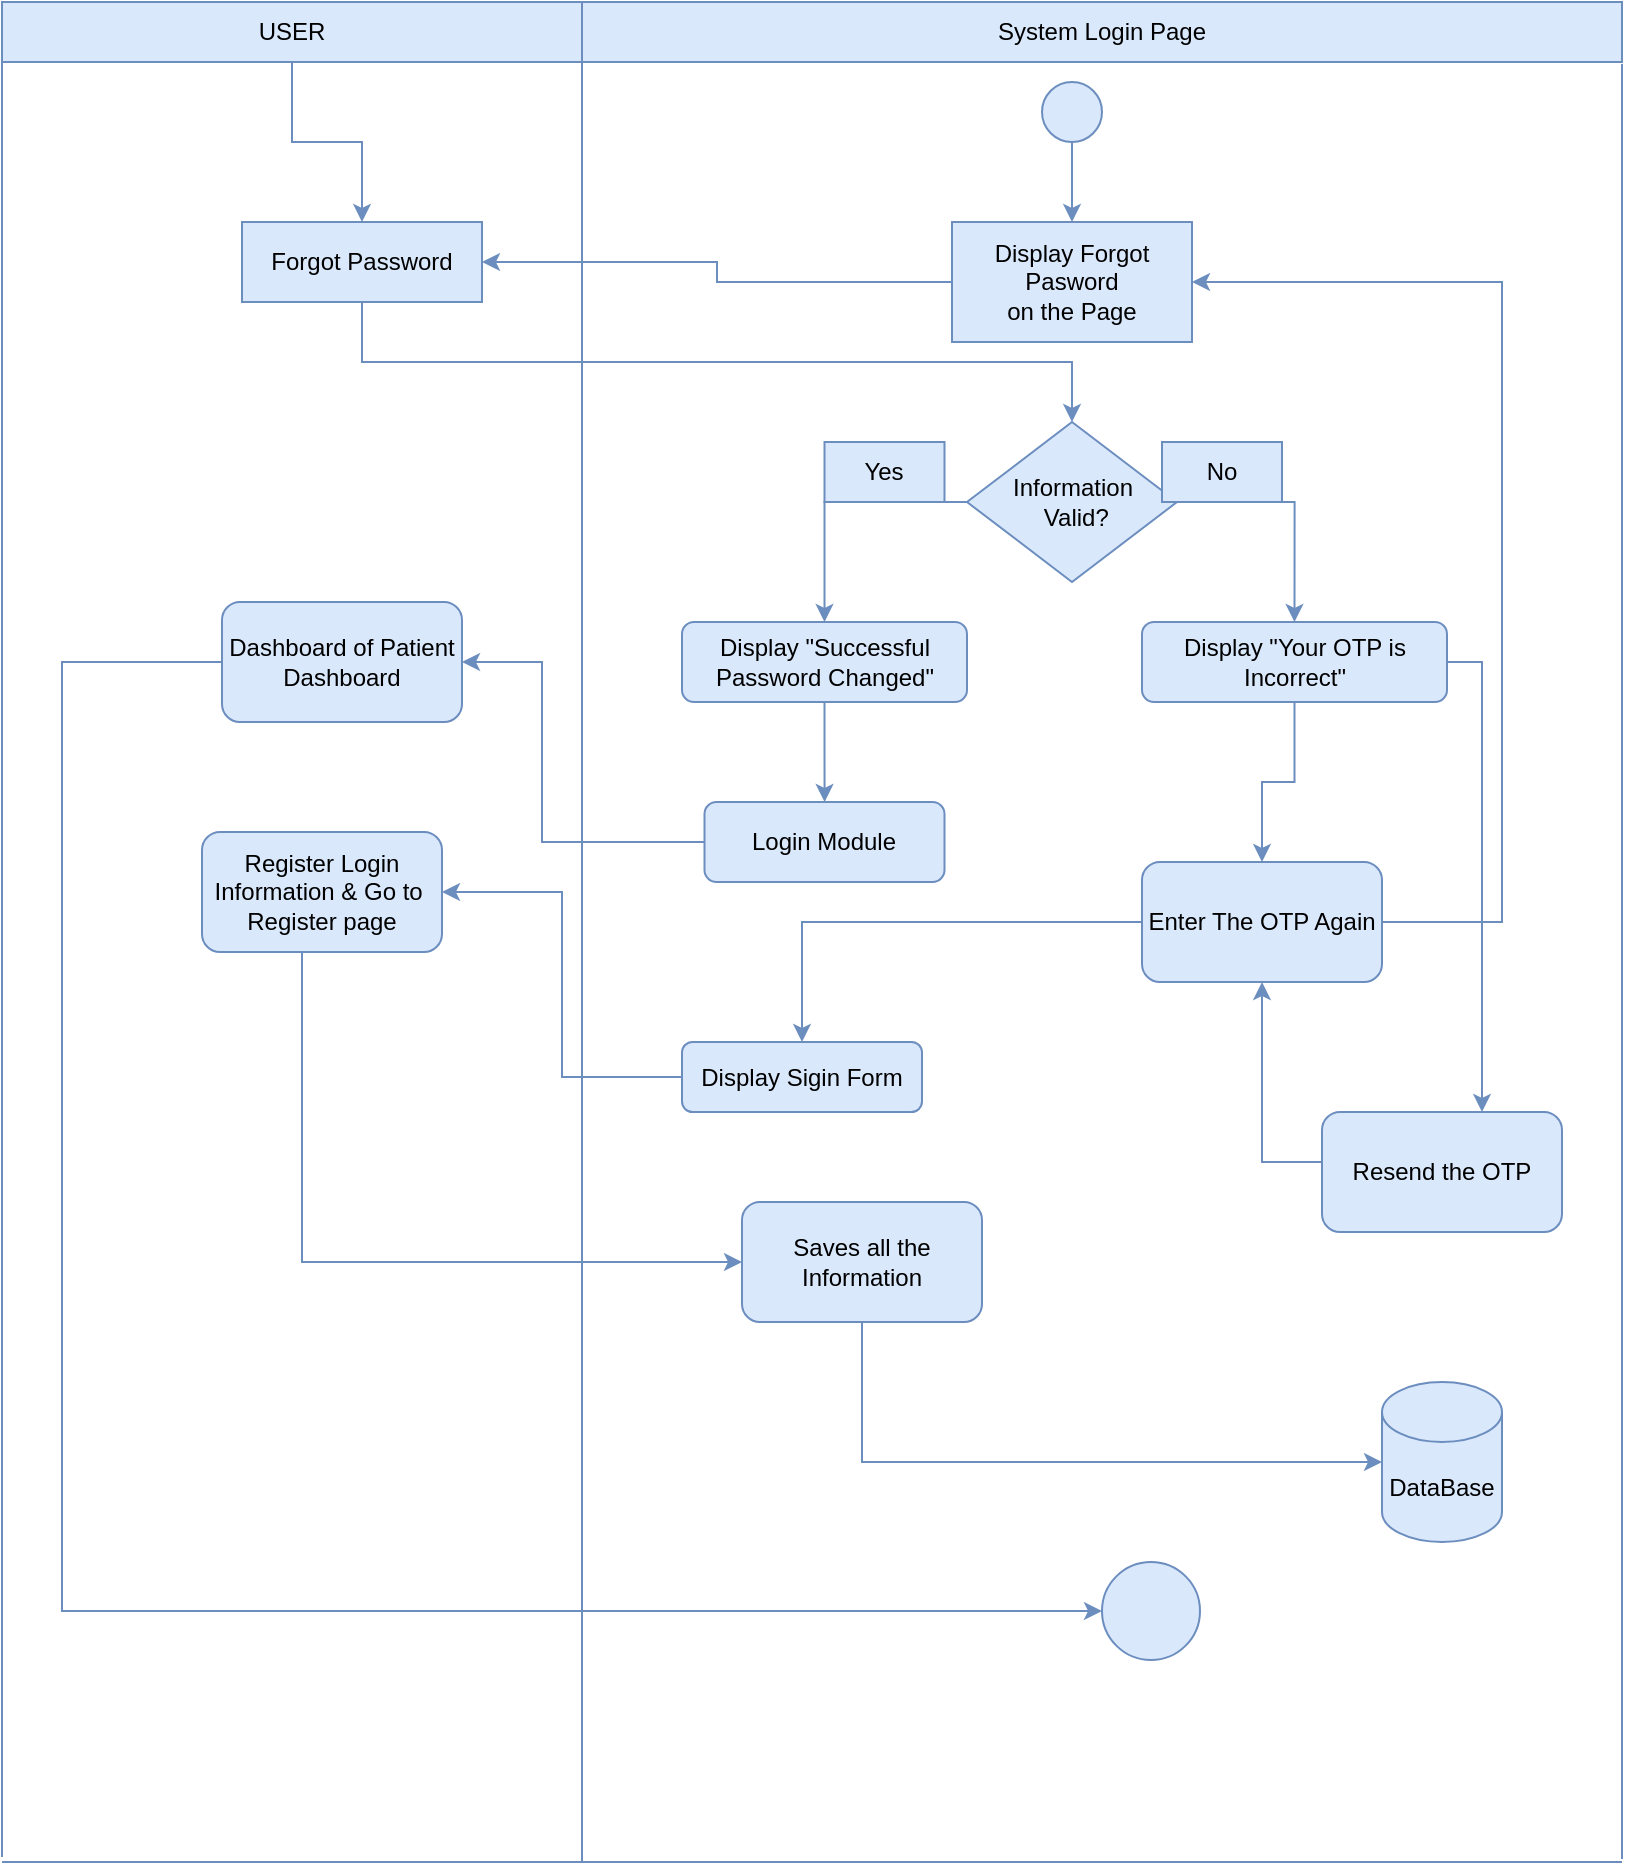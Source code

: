 <mxfile version="20.3.3" type="device"><diagram id="V86GEgx_OeyaJGGdCMPH" name="Page-1"><mxGraphModel dx="2031" dy="1041" grid="1" gridSize="10" guides="1" tooltips="1" connect="1" arrows="1" fold="1" page="1" pageScale="1" pageWidth="850" pageHeight="1100" math="0" shadow="0"><root><mxCell id="0"/><mxCell id="1" parent="0"/><mxCell id="jKEKDPHojLHN83R-OguT-1" style="edgeStyle=orthogonalEdgeStyle;rounded=0;orthogonalLoop=1;jettySize=auto;html=1;fillColor=#dae8fc;strokeColor=#6c8ebf;" edge="1" parent="1" source="jKEKDPHojLHN83R-OguT-2" target="jKEKDPHojLHN83R-OguT-4"><mxGeometry relative="1" as="geometry"><mxPoint x="210" y="180" as="targetPoint"/></mxGeometry></mxCell><mxCell id="jKEKDPHojLHN83R-OguT-2" value="USER" style="rounded=0;whiteSpace=wrap;html=1;fillColor=#dae8fc;strokeColor=#6c8ebf;" vertex="1" parent="1"><mxGeometry x="30" y="70" width="290" height="30" as="geometry"/></mxCell><mxCell id="jKEKDPHojLHN83R-OguT-3" value="System Login Page" style="rounded=0;whiteSpace=wrap;html=1;fillColor=#dae8fc;strokeColor=#6c8ebf;" vertex="1" parent="1"><mxGeometry x="320" y="70" width="520" height="30" as="geometry"/></mxCell><mxCell id="jKEKDPHojLHN83R-OguT-40" style="edgeStyle=orthogonalEdgeStyle;rounded=0;orthogonalLoop=1;jettySize=auto;html=1;fillColor=#dae8fc;strokeColor=#6c8ebf;" edge="1" parent="1" source="jKEKDPHojLHN83R-OguT-4" target="jKEKDPHojLHN83R-OguT-10"><mxGeometry relative="1" as="geometry"><Array as="points"><mxPoint x="210" y="250"/><mxPoint x="565" y="250"/></Array></mxGeometry></mxCell><mxCell id="jKEKDPHojLHN83R-OguT-4" value="Forgot Password" style="rounded=0;whiteSpace=wrap;html=1;fillColor=#dae8fc;strokeColor=#6c8ebf;" vertex="1" parent="1"><mxGeometry x="150" y="180" width="120" height="40" as="geometry"/></mxCell><mxCell id="jKEKDPHojLHN83R-OguT-5" value="" style="edgeStyle=orthogonalEdgeStyle;rounded=0;orthogonalLoop=1;jettySize=auto;html=1;fillColor=#dae8fc;strokeColor=#6c8ebf;" edge="1" parent="1" source="jKEKDPHojLHN83R-OguT-6" target="jKEKDPHojLHN83R-OguT-8"><mxGeometry relative="1" as="geometry"/></mxCell><mxCell id="jKEKDPHojLHN83R-OguT-6" value="" style="ellipse;whiteSpace=wrap;html=1;aspect=fixed;fillColor=#dae8fc;strokeColor=#6c8ebf;" vertex="1" parent="1"><mxGeometry x="550" y="110" width="30" height="30" as="geometry"/></mxCell><mxCell id="jKEKDPHojLHN83R-OguT-39" style="edgeStyle=orthogonalEdgeStyle;rounded=0;orthogonalLoop=1;jettySize=auto;html=1;entryX=1;entryY=0.5;entryDx=0;entryDy=0;fillColor=#dae8fc;strokeColor=#6c8ebf;" edge="1" parent="1" source="jKEKDPHojLHN83R-OguT-8" target="jKEKDPHojLHN83R-OguT-4"><mxGeometry relative="1" as="geometry"/></mxCell><mxCell id="jKEKDPHojLHN83R-OguT-8" value="Display Forgot Pasword &lt;br&gt;on the Page" style="whiteSpace=wrap;html=1;fillColor=#dae8fc;strokeColor=#6c8ebf;" vertex="1" parent="1"><mxGeometry x="505" y="180" width="120" height="60" as="geometry"/></mxCell><mxCell id="jKEKDPHojLHN83R-OguT-9" style="edgeStyle=orthogonalEdgeStyle;rounded=0;orthogonalLoop=1;jettySize=auto;html=1;fontColor=#000000;exitX=0;exitY=0.5;exitDx=0;exitDy=0;fillColor=#dae8fc;strokeColor=#6c8ebf;" edge="1" parent="1" source="jKEKDPHojLHN83R-OguT-10" target="jKEKDPHojLHN83R-OguT-12"><mxGeometry relative="1" as="geometry"><mxPoint x="480" y="400" as="targetPoint"/></mxGeometry></mxCell><mxCell id="jKEKDPHojLHN83R-OguT-10" value="Information&lt;br&gt;&amp;nbsp;Valid?" style="rhombus;whiteSpace=wrap;html=1;fillColor=#dae8fc;strokeColor=#6c8ebf;" vertex="1" parent="1"><mxGeometry x="512.5" y="280" width="105" height="80" as="geometry"/></mxCell><mxCell id="jKEKDPHojLHN83R-OguT-11" style="edgeStyle=orthogonalEdgeStyle;rounded=0;orthogonalLoop=1;jettySize=auto;html=1;fontColor=#000000;fillColor=#dae8fc;strokeColor=#6c8ebf;" edge="1" parent="1" source="jKEKDPHojLHN83R-OguT-12" target="jKEKDPHojLHN83R-OguT-30"><mxGeometry relative="1" as="geometry"><mxPoint x="441.25" y="490" as="targetPoint"/></mxGeometry></mxCell><mxCell id="jKEKDPHojLHN83R-OguT-12" value="Display &quot;Successful Password Changed&quot;" style="rounded=1;whiteSpace=wrap;html=1;fillColor=#dae8fc;strokeColor=#6c8ebf;" vertex="1" parent="1"><mxGeometry x="370" y="380" width="142.5" height="40" as="geometry"/></mxCell><mxCell id="jKEKDPHojLHN83R-OguT-13" style="edgeStyle=orthogonalEdgeStyle;rounded=0;orthogonalLoop=1;jettySize=auto;html=1;fontColor=#000000;entryX=0.5;entryY=0;entryDx=0;entryDy=0;exitX=1;exitY=0.5;exitDx=0;exitDy=0;fillColor=#dae8fc;strokeColor=#6c8ebf;" edge="1" parent="1" source="jKEKDPHojLHN83R-OguT-10" target="jKEKDPHojLHN83R-OguT-15"><mxGeometry relative="1" as="geometry"/></mxCell><mxCell id="jKEKDPHojLHN83R-OguT-14" style="edgeStyle=orthogonalEdgeStyle;rounded=0;orthogonalLoop=1;jettySize=auto;html=1;fontColor=#000000;fillColor=#dae8fc;strokeColor=#6c8ebf;" edge="1" parent="1" source="jKEKDPHojLHN83R-OguT-15" target="jKEKDPHojLHN83R-OguT-43"><mxGeometry relative="1" as="geometry"><mxPoint x="689.714" y="552.52" as="targetPoint"/></mxGeometry></mxCell><mxCell id="jKEKDPHojLHN83R-OguT-44" style="edgeStyle=orthogonalEdgeStyle;rounded=0;orthogonalLoop=1;jettySize=auto;html=1;fillColor=#dae8fc;strokeColor=#6c8ebf;" edge="1" parent="1" source="jKEKDPHojLHN83R-OguT-15" target="jKEKDPHojLHN83R-OguT-45"><mxGeometry relative="1" as="geometry"><mxPoint x="750" y="610" as="targetPoint"/><Array as="points"><mxPoint x="770" y="400"/></Array></mxGeometry></mxCell><mxCell id="jKEKDPHojLHN83R-OguT-15" value="Display &quot;Your OTP is Incorrect&quot;" style="rounded=1;whiteSpace=wrap;html=1;fillColor=#dae8fc;strokeColor=#6c8ebf;" vertex="1" parent="1"><mxGeometry x="600" y="380" width="152.5" height="40" as="geometry"/></mxCell><mxCell id="jKEKDPHojLHN83R-OguT-16" style="edgeStyle=orthogonalEdgeStyle;rounded=0;orthogonalLoop=1;jettySize=auto;html=1;entryX=1;entryY=0.5;entryDx=0;entryDy=0;fontColor=#000000;exitX=1;exitY=0.5;exitDx=0;exitDy=0;fillColor=#dae8fc;strokeColor=#6c8ebf;" edge="1" parent="1" source="jKEKDPHojLHN83R-OguT-43" target="jKEKDPHojLHN83R-OguT-8"><mxGeometry relative="1" as="geometry"><Array as="points"><mxPoint x="780" y="530"/><mxPoint x="780" y="210"/></Array><mxPoint x="689.714" y="552.52" as="sourcePoint"/></mxGeometry></mxCell><mxCell id="jKEKDPHojLHN83R-OguT-17" style="edgeStyle=orthogonalEdgeStyle;rounded=0;orthogonalLoop=1;jettySize=auto;html=1;fontColor=#000000;exitX=0;exitY=0.5;exitDx=0;exitDy=0;fillColor=#dae8fc;strokeColor=#6c8ebf;" edge="1" parent="1" source="jKEKDPHojLHN83R-OguT-43" target="jKEKDPHojLHN83R-OguT-20"><mxGeometry relative="1" as="geometry"><mxPoint x="510" y="515" as="targetPoint"/><mxPoint x="620" y="580" as="sourcePoint"/></mxGeometry></mxCell><mxCell id="jKEKDPHojLHN83R-OguT-19" style="edgeStyle=orthogonalEdgeStyle;rounded=0;orthogonalLoop=1;jettySize=auto;html=1;fontColor=#000000;entryX=1;entryY=0.5;entryDx=0;entryDy=0;fillColor=#dae8fc;strokeColor=#6c8ebf;" edge="1" parent="1" source="jKEKDPHojLHN83R-OguT-20" target="jKEKDPHojLHN83R-OguT-28"><mxGeometry relative="1" as="geometry"><mxPoint x="250" y="515" as="targetPoint"/></mxGeometry></mxCell><mxCell id="jKEKDPHojLHN83R-OguT-20" value="Display Sigin Form" style="rounded=1;whiteSpace=wrap;html=1;fillColor=#dae8fc;strokeColor=#6c8ebf;" vertex="1" parent="1"><mxGeometry x="370" y="590" width="120" height="35" as="geometry"/></mxCell><mxCell id="jKEKDPHojLHN83R-OguT-22" value="" style="endArrow=none;html=1;rounded=0;fontColor=#000000;entryX=0;entryY=0.75;entryDx=0;entryDy=0;fillColor=#dae8fc;strokeColor=#6c8ebf;" edge="1" parent="1" target="jKEKDPHojLHN83R-OguT-3"><mxGeometry width="50" height="50" relative="1" as="geometry"><mxPoint x="320" y="1000" as="sourcePoint"/><mxPoint x="480" y="460" as="targetPoint"/></mxGeometry></mxCell><mxCell id="jKEKDPHojLHN83R-OguT-23" style="edgeStyle=orthogonalEdgeStyle;rounded=0;orthogonalLoop=1;jettySize=auto;html=1;fontColor=#000000;entryX=0;entryY=0.5;entryDx=0;entryDy=0;fillColor=#dae8fc;strokeColor=#6c8ebf;" edge="1" parent="1" source="jKEKDPHojLHN83R-OguT-24" target="jKEKDPHojLHN83R-OguT-26"><mxGeometry relative="1" as="geometry"><mxPoint x="570" y="805" as="targetPoint"/><Array as="points"><mxPoint x="60" y="400"/><mxPoint x="60" y="874"/></Array></mxGeometry></mxCell><mxCell id="jKEKDPHojLHN83R-OguT-24" value="Dashboard of Patient Dashboard" style="rounded=1;whiteSpace=wrap;html=1;fillColor=#dae8fc;strokeColor=#6c8ebf;" vertex="1" parent="1"><mxGeometry x="140" y="370" width="120" height="60" as="geometry"/></mxCell><mxCell id="jKEKDPHojLHN83R-OguT-25" value="" style="ellipse;whiteSpace=wrap;html=1;aspect=fixed;fillColor=#dae8fc;strokeColor=#6c8ebf;" vertex="1" parent="1"><mxGeometry x="589.5" y="859.5" width="30" height="30" as="geometry"/></mxCell><mxCell id="jKEKDPHojLHN83R-OguT-26" value="" style="ellipse;whiteSpace=wrap;html=1;aspect=fixed;fillColor=#dae8fc;strokeColor=#6c8ebf;" vertex="1" parent="1"><mxGeometry x="580" y="850" width="49" height="49" as="geometry"/></mxCell><mxCell id="jKEKDPHojLHN83R-OguT-27" style="edgeStyle=orthogonalEdgeStyle;rounded=0;orthogonalLoop=1;jettySize=auto;html=1;fontColor=#000000;fillColor=#dae8fc;strokeColor=#6c8ebf;" edge="1" parent="1" source="jKEKDPHojLHN83R-OguT-28" target="jKEKDPHojLHN83R-OguT-33"><mxGeometry relative="1" as="geometry"><mxPoint x="460" y="700" as="targetPoint"/><Array as="points"><mxPoint x="180" y="700"/></Array></mxGeometry></mxCell><mxCell id="jKEKDPHojLHN83R-OguT-28" value="Register Login Information &amp;amp; Go to&amp;nbsp;&lt;br&gt;Register page" style="rounded=1;whiteSpace=wrap;html=1;fillColor=#dae8fc;strokeColor=#6c8ebf;" vertex="1" parent="1"><mxGeometry x="130" y="485" width="120" height="60" as="geometry"/></mxCell><mxCell id="jKEKDPHojLHN83R-OguT-29" style="edgeStyle=orthogonalEdgeStyle;rounded=0;orthogonalLoop=1;jettySize=auto;html=1;entryX=1;entryY=0.5;entryDx=0;entryDy=0;fontColor=#000000;exitX=0;exitY=0.5;exitDx=0;exitDy=0;fillColor=#dae8fc;strokeColor=#6c8ebf;" edge="1" parent="1" source="jKEKDPHojLHN83R-OguT-30" target="jKEKDPHojLHN83R-OguT-24"><mxGeometry relative="1" as="geometry"><Array as="points"><mxPoint x="300" y="490"/><mxPoint x="300" y="400"/></Array></mxGeometry></mxCell><mxCell id="jKEKDPHojLHN83R-OguT-30" value="Login Module" style="rounded=1;whiteSpace=wrap;html=1;fillColor=#dae8fc;strokeColor=#6c8ebf;" vertex="1" parent="1"><mxGeometry x="381.25" y="470" width="120" height="40" as="geometry"/></mxCell><mxCell id="jKEKDPHojLHN83R-OguT-31" style="edgeStyle=orthogonalEdgeStyle;rounded=0;orthogonalLoop=1;jettySize=auto;html=1;fontColor=#000000;exitX=0.5;exitY=1;exitDx=0;exitDy=0;entryX=0;entryY=0.5;entryDx=0;entryDy=0;entryPerimeter=0;fillColor=#dae8fc;strokeColor=#6c8ebf;" edge="1" parent="1" source="jKEKDPHojLHN83R-OguT-33" target="jKEKDPHojLHN83R-OguT-34"><mxGeometry relative="1" as="geometry"><mxPoint x="740" y="750" as="targetPoint"/></mxGeometry></mxCell><mxCell id="jKEKDPHojLHN83R-OguT-33" value="Saves all the Information" style="rounded=1;whiteSpace=wrap;html=1;fillColor=#dae8fc;strokeColor=#6c8ebf;" vertex="1" parent="1"><mxGeometry x="400" y="670" width="120" height="60" as="geometry"/></mxCell><mxCell id="jKEKDPHojLHN83R-OguT-34" value="DataBase" style="shape=cylinder3;whiteSpace=wrap;html=1;boundedLbl=1;backgroundOutline=1;size=15;fillColor=#dae8fc;strokeColor=#6c8ebf;" vertex="1" parent="1"><mxGeometry x="720" y="760" width="60" height="80" as="geometry"/></mxCell><mxCell id="jKEKDPHojLHN83R-OguT-35" value="" style="endArrow=none;html=1;rounded=0;fontColor=#000000;entryX=0;entryY=0.75;entryDx=0;entryDy=0;fillColor=#dae8fc;strokeColor=#6c8ebf;" edge="1" parent="1"><mxGeometry width="50" height="50" relative="1" as="geometry"><mxPoint x="30" y="997.5" as="sourcePoint"/><mxPoint x="30" y="100" as="targetPoint"/></mxGeometry></mxCell><mxCell id="jKEKDPHojLHN83R-OguT-36" value="" style="endArrow=none;html=1;rounded=0;fontColor=#000000;entryX=0;entryY=0.75;entryDx=0;entryDy=0;fillColor=#dae8fc;strokeColor=#6c8ebf;" edge="1" parent="1"><mxGeometry width="50" height="50" relative="1" as="geometry"><mxPoint x="840" y="998.5" as="sourcePoint"/><mxPoint x="840" y="101" as="targetPoint"/></mxGeometry></mxCell><mxCell id="jKEKDPHojLHN83R-OguT-37" value="" style="endArrow=none;html=1;rounded=0;fontColor=#000000;fillColor=#dae8fc;strokeColor=#6c8ebf;" edge="1" parent="1"><mxGeometry width="50" height="50" relative="1" as="geometry"><mxPoint x="30" y="1000" as="sourcePoint"/><mxPoint x="840" y="1000" as="targetPoint"/></mxGeometry></mxCell><mxCell id="jKEKDPHojLHN83R-OguT-41" value="Yes" style="text;html=1;align=center;verticalAlign=middle;whiteSpace=wrap;rounded=0;fillColor=#dae8fc;strokeColor=#6c8ebf;" vertex="1" parent="1"><mxGeometry x="441.25" y="290" width="60" height="30" as="geometry"/></mxCell><mxCell id="jKEKDPHojLHN83R-OguT-42" value="No" style="text;html=1;align=center;verticalAlign=middle;whiteSpace=wrap;rounded=0;fillColor=#dae8fc;strokeColor=#6c8ebf;" vertex="1" parent="1"><mxGeometry x="610" y="290" width="60" height="30" as="geometry"/></mxCell><mxCell id="jKEKDPHojLHN83R-OguT-43" value="Enter The OTP Again" style="rounded=1;whiteSpace=wrap;html=1;fillColor=#dae8fc;strokeColor=#6c8ebf;" vertex="1" parent="1"><mxGeometry x="600" y="500" width="120" height="60" as="geometry"/></mxCell><mxCell id="jKEKDPHojLHN83R-OguT-46" style="edgeStyle=orthogonalEdgeStyle;rounded=0;orthogonalLoop=1;jettySize=auto;html=1;entryX=0.5;entryY=1;entryDx=0;entryDy=0;fillColor=#dae8fc;strokeColor=#6c8ebf;" edge="1" parent="1" source="jKEKDPHojLHN83R-OguT-45" target="jKEKDPHojLHN83R-OguT-43"><mxGeometry relative="1" as="geometry"><Array as="points"><mxPoint x="660" y="650"/></Array></mxGeometry></mxCell><mxCell id="jKEKDPHojLHN83R-OguT-45" value="Resend the OTP" style="rounded=1;whiteSpace=wrap;html=1;fillColor=#dae8fc;strokeColor=#6c8ebf;" vertex="1" parent="1"><mxGeometry x="690" y="625" width="120" height="60" as="geometry"/></mxCell></root></mxGraphModel></diagram></mxfile>